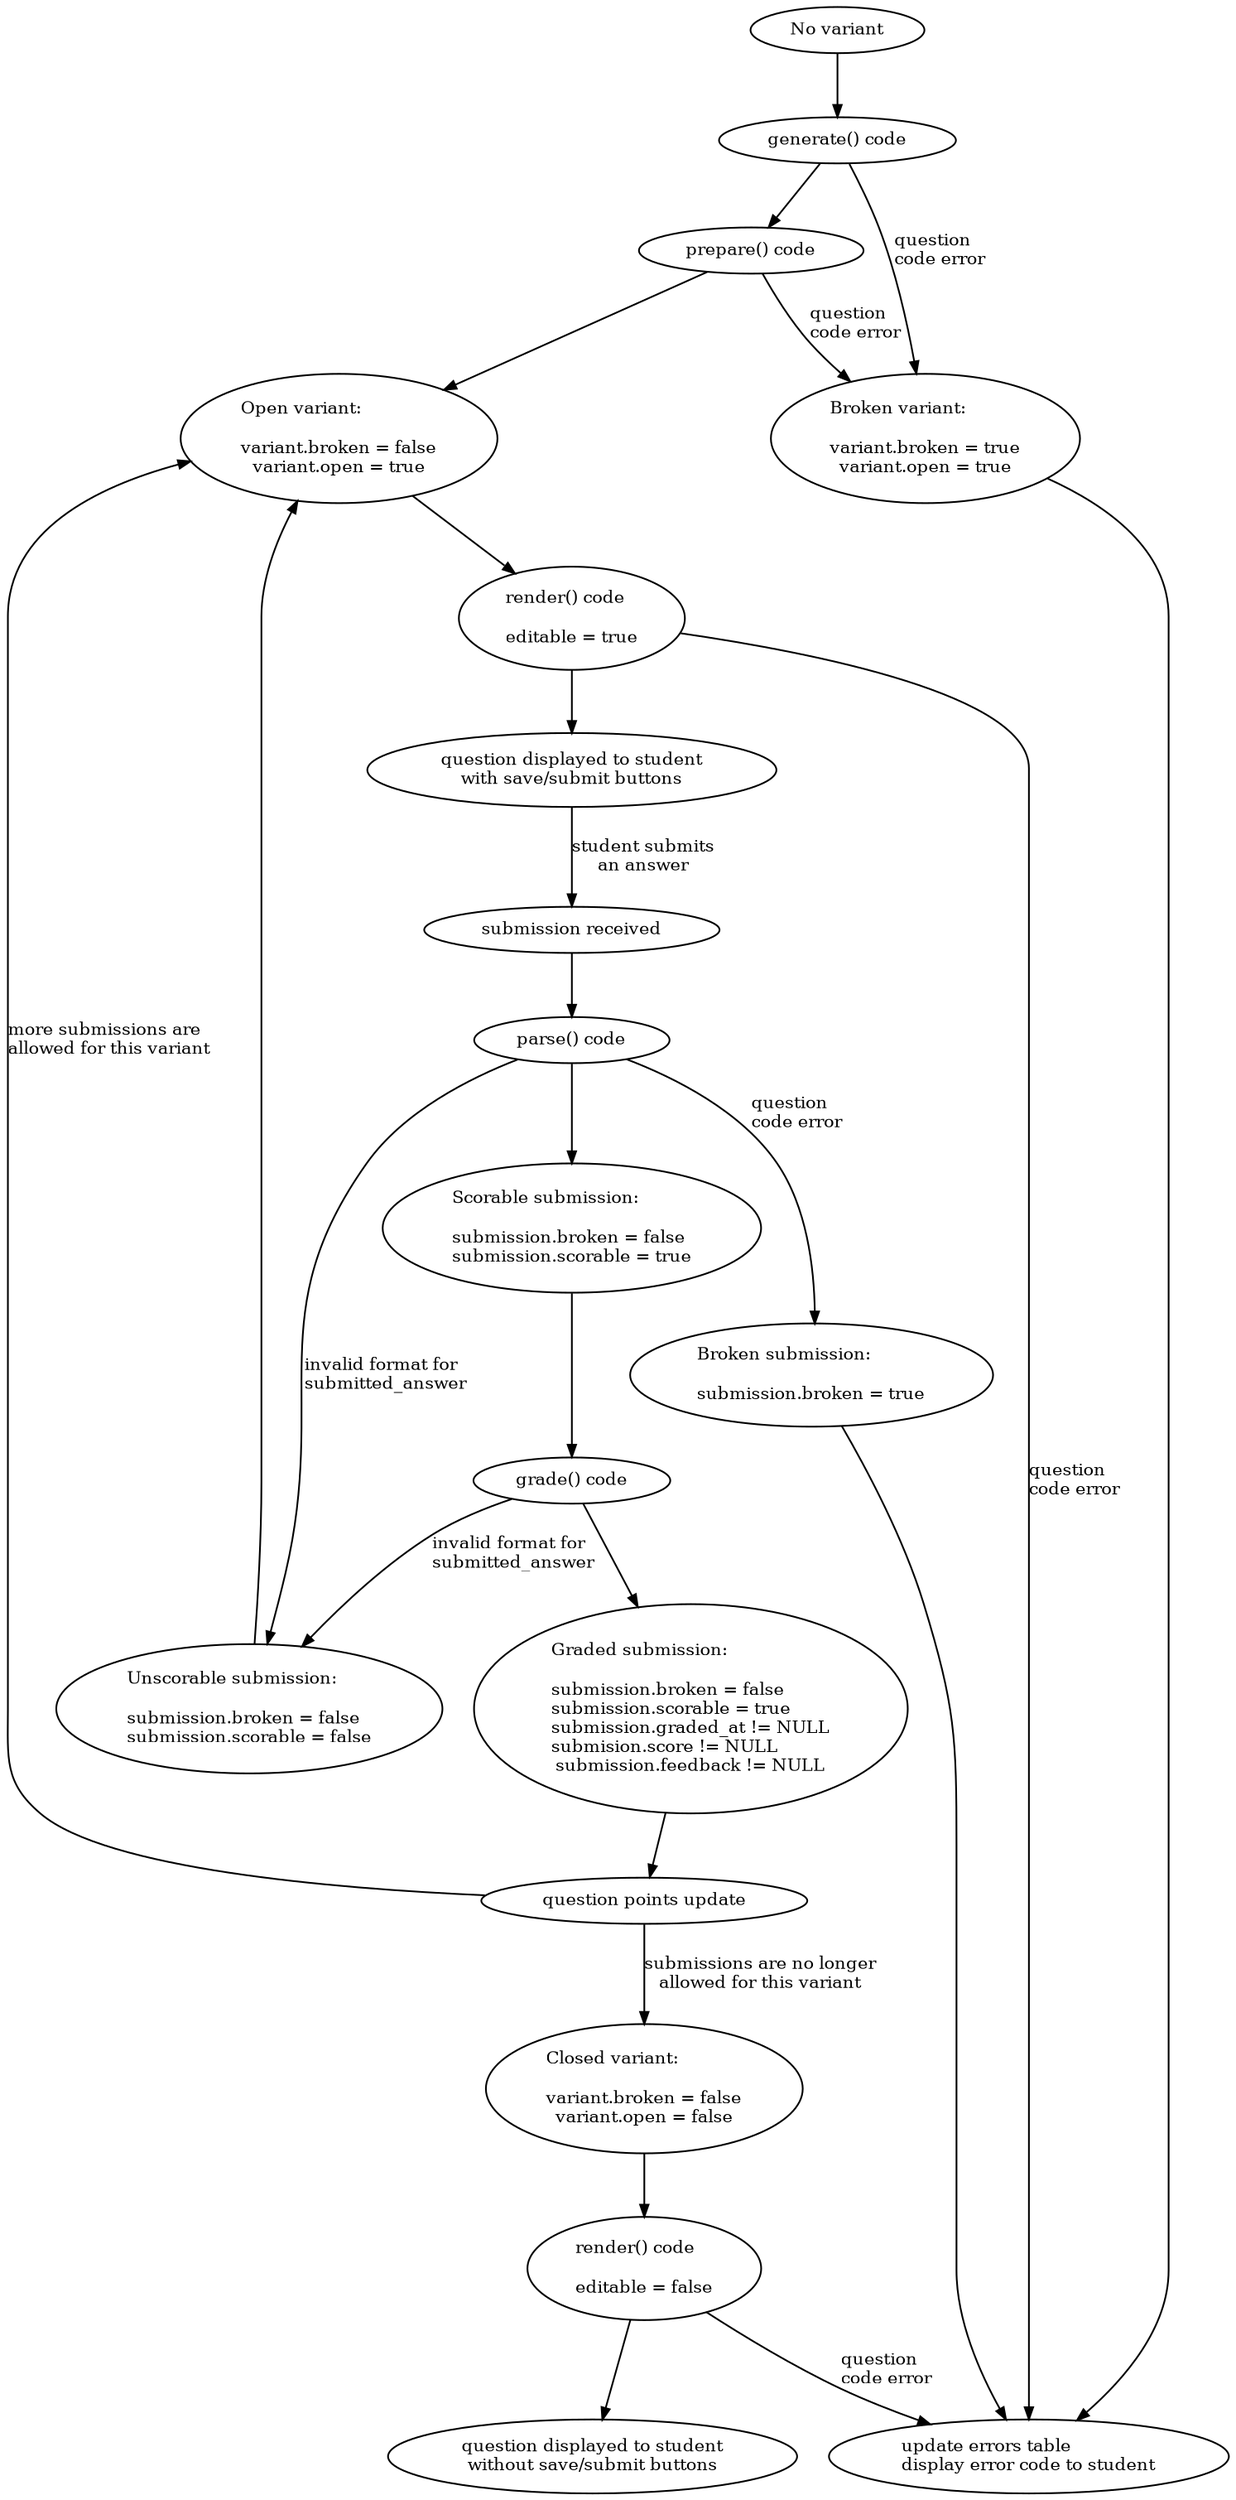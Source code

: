 digraph question_flow {

    direction=TB;

    node [fontsize = 10, height = 0.3, width = 0.5];
    edge [fontsize = 10, arrowsize = 0.7];

    no_variant [label="No variant"];
    generating [label="generate() code"];
    preparing [label="prepare() code"];
    broken_variant [label="Broken variant:\l\lvariant.broken = true\lvariant.open = true"];
    display_broken [label="update errors table\ldisplay error code to student"];
    open_variant [label="Open variant:\l\lvariant.broken = false\lvariant.open = true"];
    closed_variant [label="Closed variant:\l\lvariant.broken = false\lvariant.open = false"];
    rendering_editable [label="render() code\l\leditable = true"];
    rendering_uneditable [label="render() code\l\leditable = false"];
    display_editable [label="question displayed to student\lwith save/submit buttons"];
    display_uneditable [label="question displayed to student\lwithout save/submit buttons"];
    submission_received [label="submission received"];
    parsing [label="parse() code"];
    broken_submission [label="Broken submission:\l\lsubmission.broken = true"];
    unscorable_submission [label="Unscorable submission:\l\lsubmission.broken = false\lsubmission.scorable = false"];
    scorable_submission [label="Scorable submission:\l\lsubmission.broken = false\lsubmission.scorable = true"];
    grading [label="grade() code"];
    graded_submission [label="Graded submission:\l\lsubmission.broken = false\lsubmission.scorable = true\lsubmission.graded_at != NULL\lsubmision.score != NULL\lsubmission.feedback != NULL"];
    question_update [label="question points update"];

    no_variant -> generating;
    generating -> broken_variant [label="question\lcode error"];
    generating -> preparing;
    preparing -> broken_variant [label="question\lcode error"];
    broken_variant -> display_broken;
    preparing -> open_variant;
    open_variant -> rendering_editable;
    rendering_editable -> display_editable;
    rendering_editable -> display_broken [label="question\lcode error"];
    display_editable -> submission_received [label="student submits\lan answer"];
    submission_received -> parsing;
    parsing -> broken_submission [label="question\lcode error"];
    broken_submission -> display_broken;
    parsing -> unscorable_submission [label="invalid format for\lsubmitted_answer"];
    unscorable_submission -> open_variant;
    parsing -> scorable_submission;
    scorable_submission -> grading;
    grading -> unscorable_submission [label="invalid format for\lsubmitted_answer"];
    grading -> graded_submission;
    graded_submission -> question_update;
    question_update -> open_variant [label="more submissions are\lallowed for this variant"];
    question_update -> closed_variant [label="submissions are no longer\lallowed for this variant"];
    closed_variant -> rendering_uneditable;
    rendering_uneditable -> display_broken [label="question\lcode error"];
    rendering_uneditable -> display_uneditable;
}
